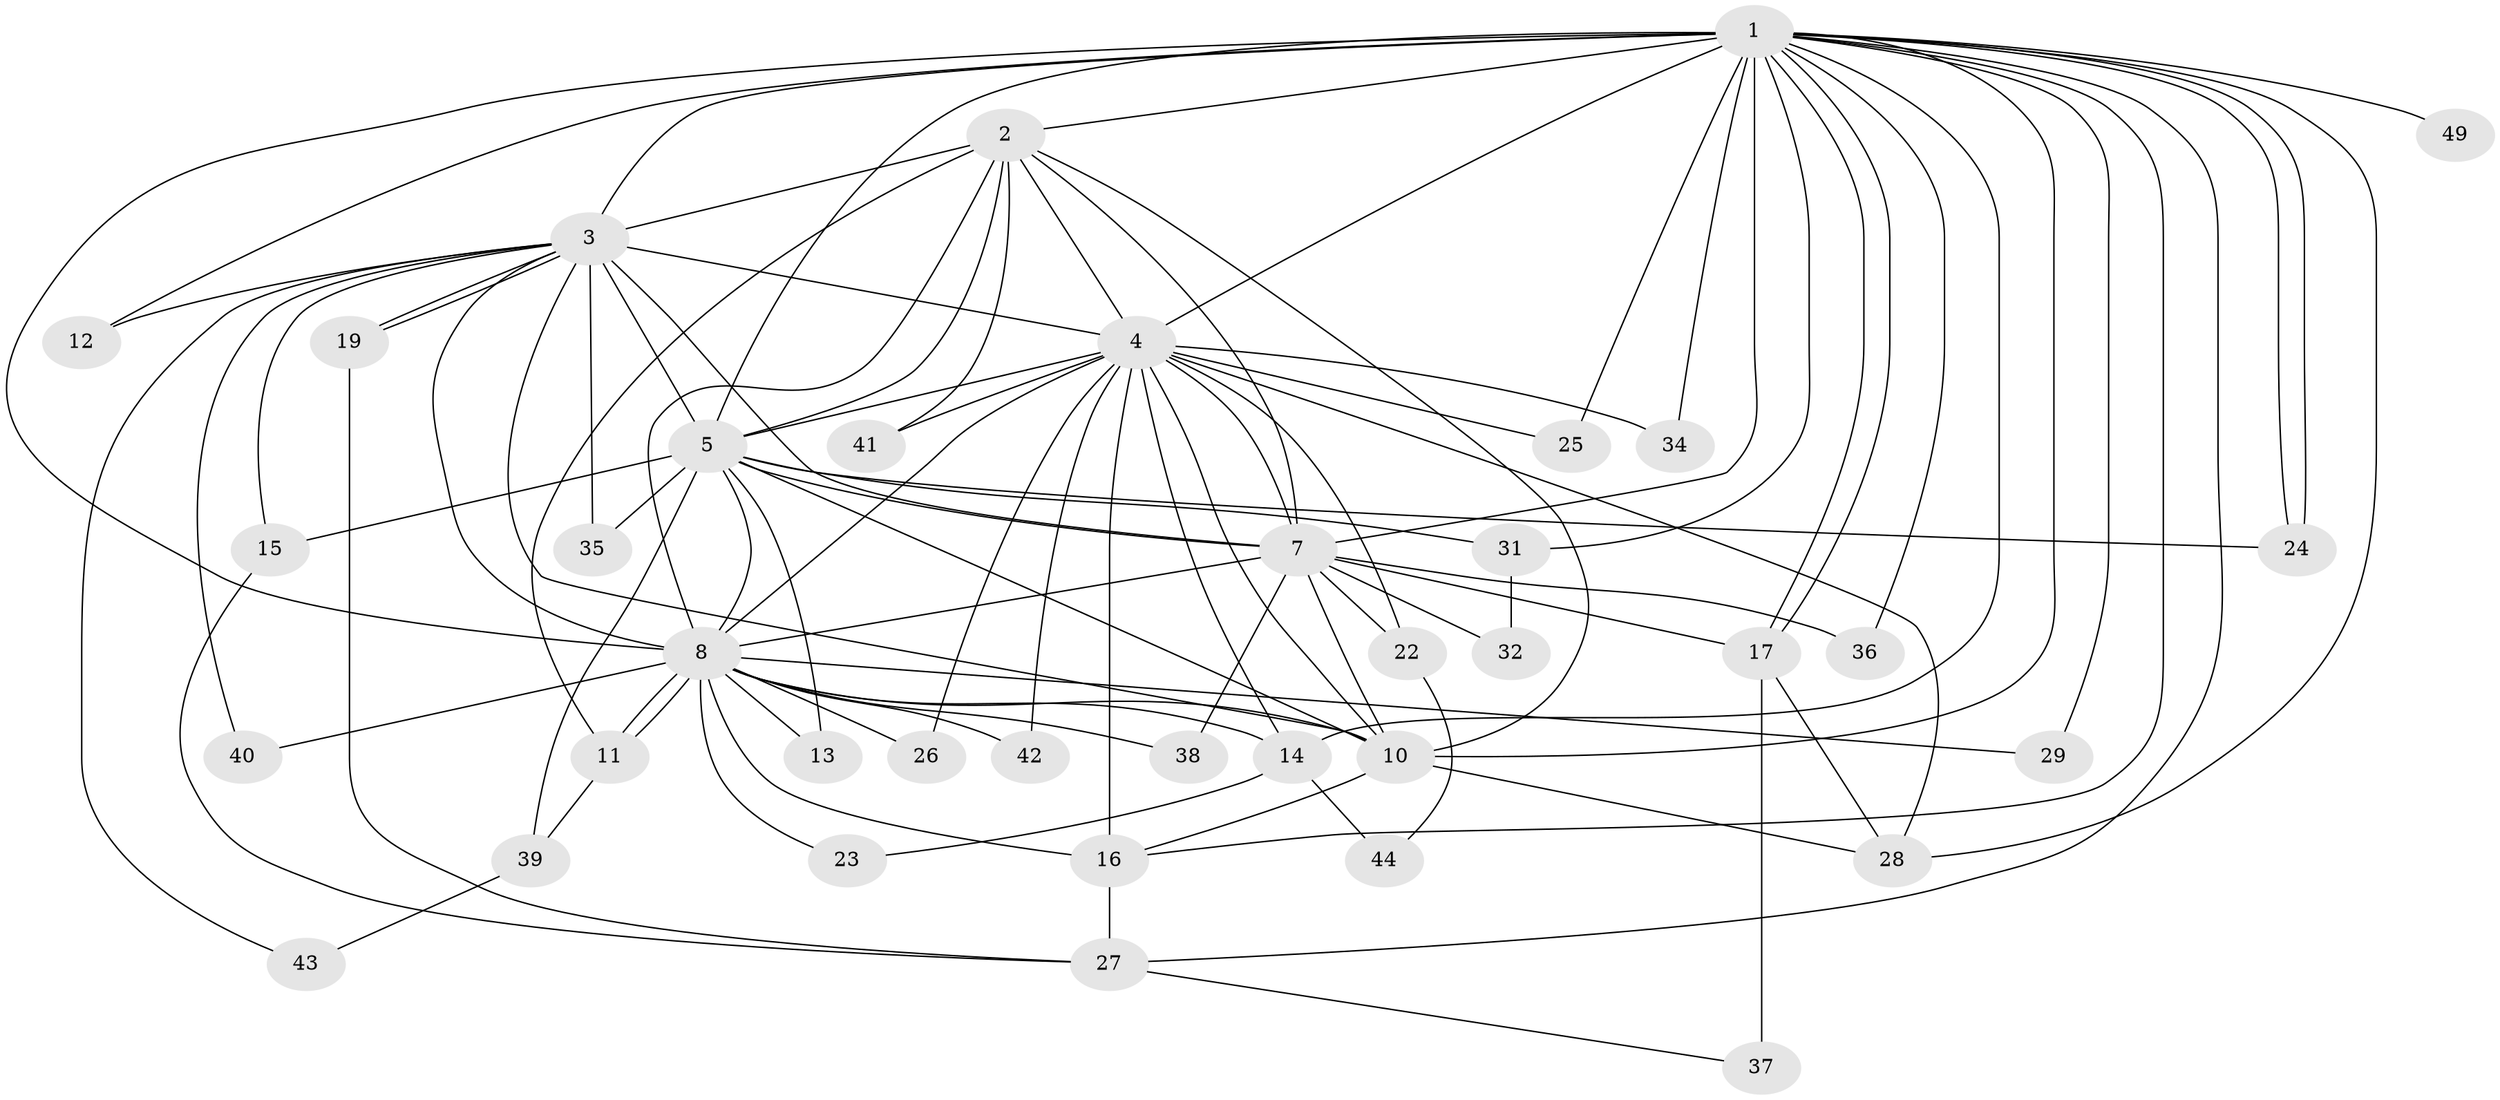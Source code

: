 // original degree distribution, {18: 0.05454545454545454, 11: 0.05454545454545454, 13: 0.01818181818181818, 16: 0.03636363636363636, 21: 0.01818181818181818, 4: 0.10909090909090909, 2: 0.509090909090909, 3: 0.16363636363636364, 5: 0.03636363636363636}
// Generated by graph-tools (version 1.1) at 2025/17/03/04/25 18:17:48]
// undirected, 38 vertices, 97 edges
graph export_dot {
graph [start="1"]
  node [color=gray90,style=filled];
  1 [super="+6"];
  2;
  3;
  4;
  5 [super="+9"];
  7 [super="+18+46"];
  8;
  10;
  11 [super="+53"];
  12;
  13;
  14 [super="+21"];
  15;
  16 [super="+20+30"];
  17 [super="+48"];
  19;
  22;
  23;
  24;
  25;
  26;
  27 [super="+33+52"];
  28 [super="+45+47"];
  29;
  31;
  32;
  34;
  35;
  36;
  37;
  38;
  39;
  40;
  41;
  42 [super="+50"];
  43;
  44;
  49;
  1 -- 2 [weight=2];
  1 -- 3 [weight=2];
  1 -- 4 [weight=2];
  1 -- 5 [weight=4];
  1 -- 7 [weight=2];
  1 -- 8 [weight=2];
  1 -- 10 [weight=2];
  1 -- 12;
  1 -- 17;
  1 -- 17;
  1 -- 24;
  1 -- 24;
  1 -- 25;
  1 -- 29;
  1 -- 34;
  1 -- 49 [weight=2];
  1 -- 36;
  1 -- 14;
  1 -- 16;
  1 -- 27;
  1 -- 28;
  1 -- 31;
  2 -- 3;
  2 -- 4;
  2 -- 5 [weight=2];
  2 -- 7;
  2 -- 8;
  2 -- 10;
  2 -- 41;
  2 -- 11;
  3 -- 4;
  3 -- 5 [weight=2];
  3 -- 7 [weight=3];
  3 -- 8;
  3 -- 10;
  3 -- 12;
  3 -- 15;
  3 -- 19;
  3 -- 19;
  3 -- 35;
  3 -- 40;
  3 -- 43;
  4 -- 5 [weight=2];
  4 -- 7;
  4 -- 8;
  4 -- 10;
  4 -- 16;
  4 -- 22;
  4 -- 25;
  4 -- 26;
  4 -- 28;
  4 -- 34;
  4 -- 41;
  4 -- 42;
  4 -- 14;
  5 -- 7 [weight=2];
  5 -- 8 [weight=2];
  5 -- 10 [weight=2];
  5 -- 13;
  5 -- 15;
  5 -- 31;
  5 -- 35;
  5 -- 39;
  5 -- 24;
  7 -- 8;
  7 -- 10;
  7 -- 22;
  7 -- 32;
  7 -- 36;
  7 -- 38;
  7 -- 17;
  8 -- 10;
  8 -- 11;
  8 -- 11;
  8 -- 13;
  8 -- 14;
  8 -- 23;
  8 -- 26;
  8 -- 29;
  8 -- 38;
  8 -- 40;
  8 -- 42;
  8 -- 16 [weight=2];
  10 -- 16;
  10 -- 28;
  11 -- 39;
  14 -- 23;
  14 -- 44;
  15 -- 27;
  16 -- 27;
  17 -- 37 [weight=2];
  17 -- 28;
  19 -- 27;
  22 -- 44;
  27 -- 37;
  31 -- 32;
  39 -- 43;
}
